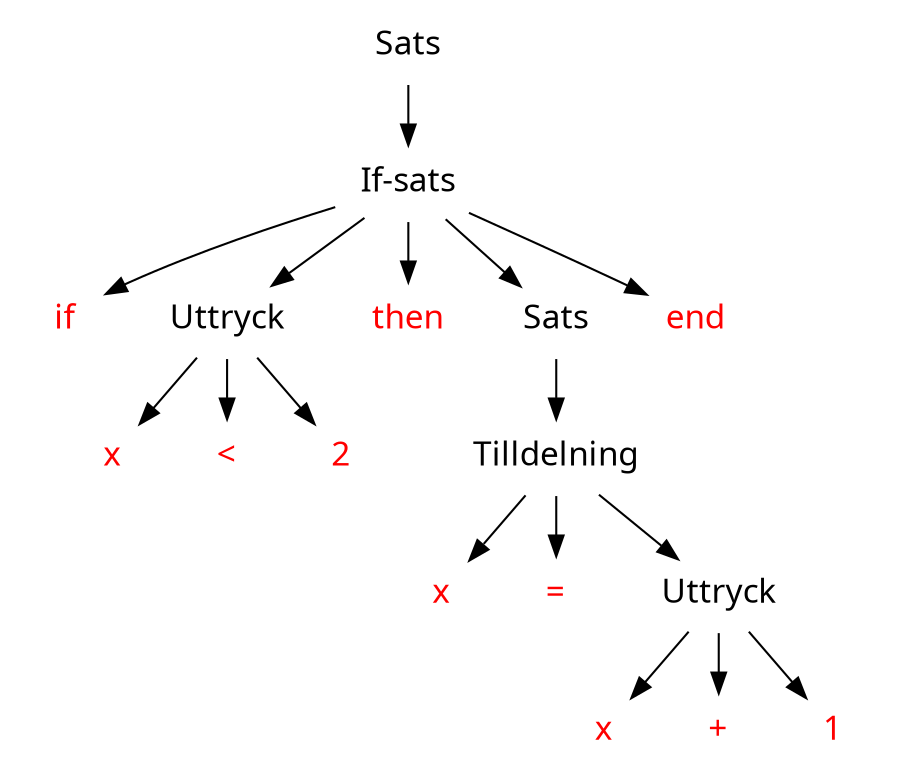 digraph G {
  node [fontname=Sans,fontsize=16,style=filled,color=white,fontcolor=red]
  nodesep=0.0;
  ranksep=0.4;

  stat -> ifstat;
  stat [label="Sats",fontcolor=black]

  ifstat -> if;
  ifstat -> expr;
  ifstat -> then;
  ifstat -> substat;
  ifstat -> end;
  ifstat [label="If-sats",fontcolor=black];

  // x < 2
  expr -> "x";
  expr -> "<";
  expr -> "2";
  expr [label="Uttryck",fontcolor=black];

  // x = x + 1
  substat -> assign;
  substat [label="Sats",fontcolor=black];
  assign -> ident;
  assign -> "=";
  assign -> assignExpr;
  assign [label="Tilldelning",fontcolor=black];

  assignExpr -> ident2;
  assignExpr -> "+";
  assignExpr -> "1";
  assignExpr [label="Uttryck",fontcolor=black];

  ident [label="x"];
  ident2 [label="x"];

}
